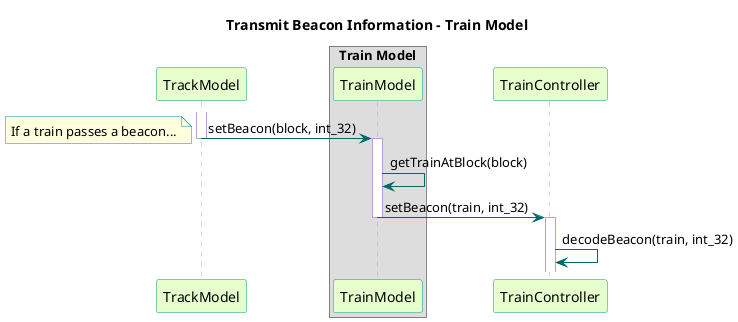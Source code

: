 @startuml

title Transmit Beacon Information - Train Model

skinparam noteBorderColor #049595

skinparam sequence {
	BackgroundColor transparent
	ParticipantBackgroundColor #e6ffcc
	ParticipantBorderColor 	#049595
	PackageBorderCOlor  #049595
	ArrowColor #006666
	LifeLineBorderColor #c09cd9
}

participant TrackModel
box "Train Model"
participant TrainModel
end box
participant TrainController

activate TrackModel
TrackModel -> TrainModel : setBeacon(block, int_32)
note left: If a train passes a beacon...
deactivate TrackModel

activate TrainModel
TrainModel -> TrainModel : getTrainAtBlock(block)
TrainModel -> TrainController : setBeacon(train, int_32)
deactivate TrainModel

activate TrainController
TrainController -> TrainController : decodeBeacon(train, int_32)

@enduml